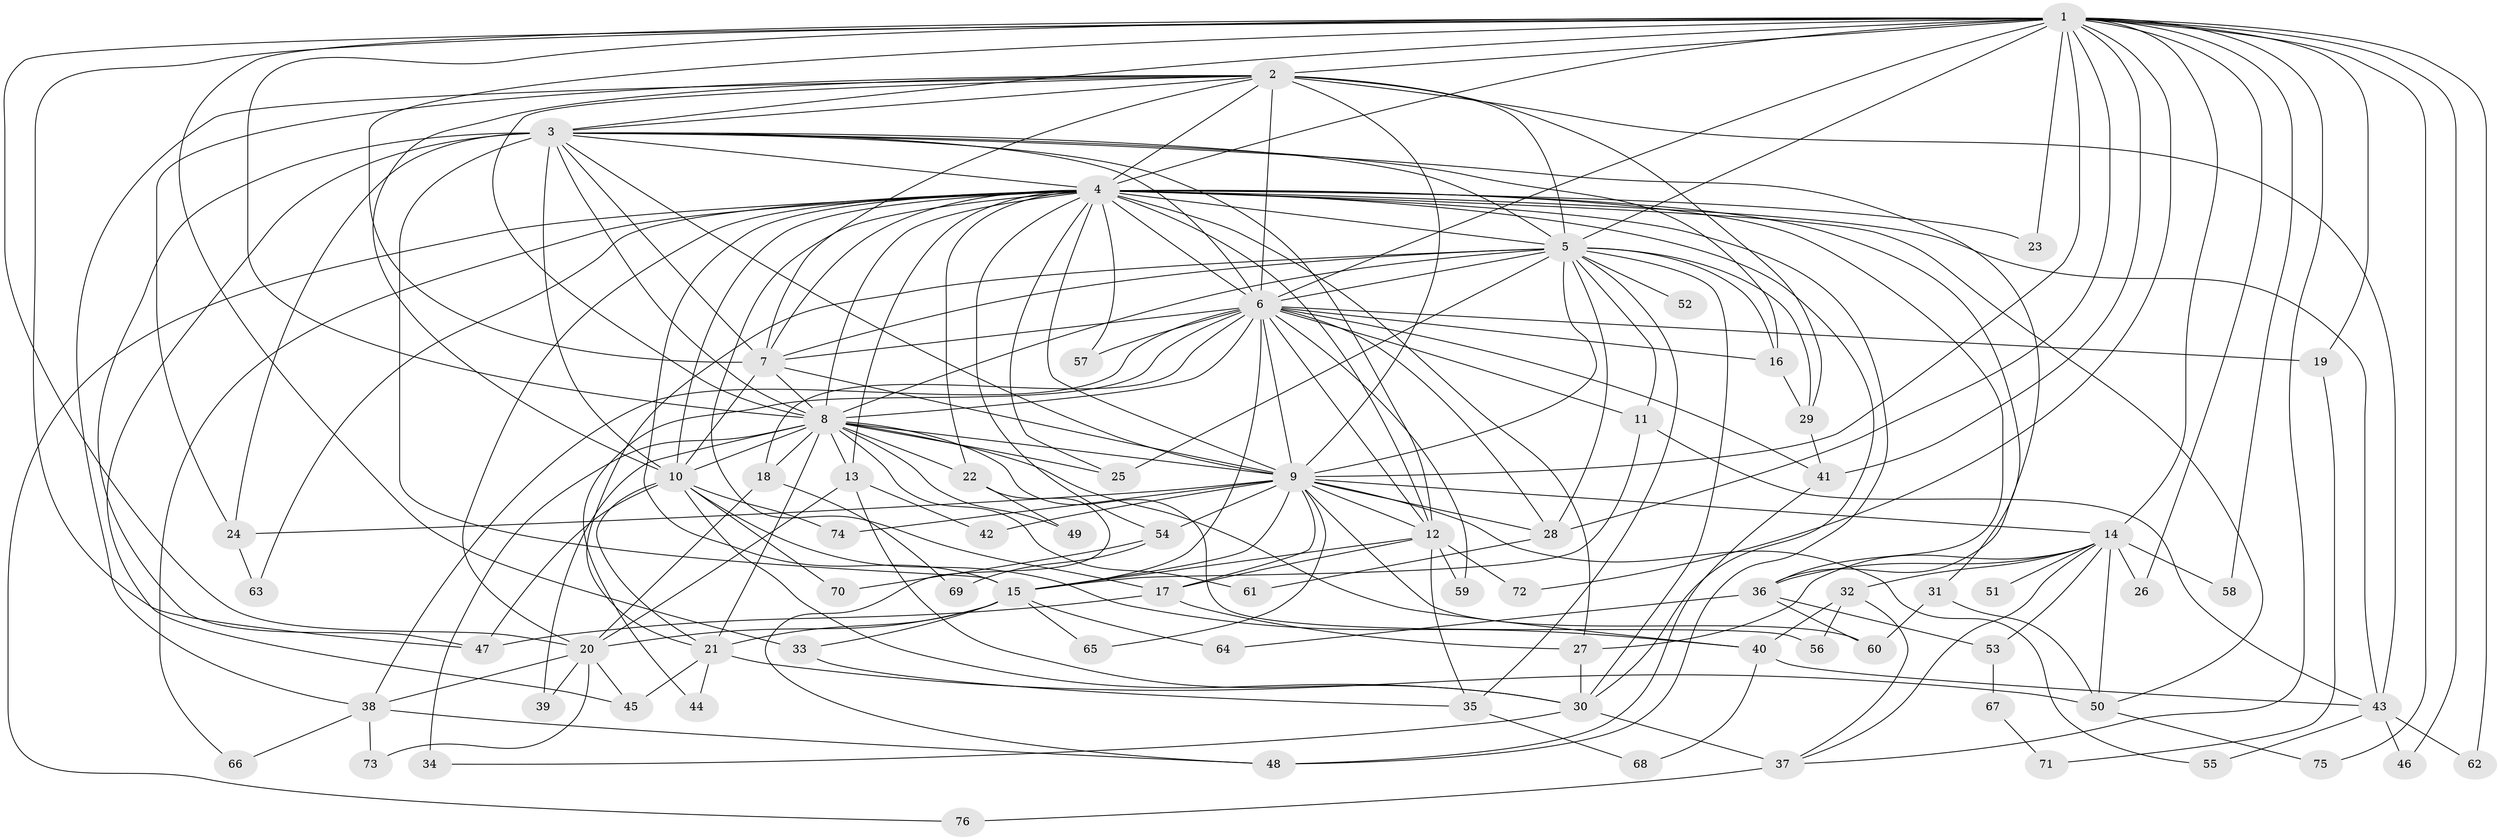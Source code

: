 // original degree distribution, {27: 0.006711409395973154, 21: 0.006711409395973154, 29: 0.006711409395973154, 19: 0.006711409395973154, 22: 0.013422818791946308, 23: 0.006711409395973154, 17: 0.006711409395973154, 28: 0.006711409395973154, 31: 0.006711409395973154, 2: 0.5302013422818792, 3: 0.18791946308724833, 8: 0.006711409395973154, 5: 0.040268456375838924, 13: 0.006711409395973154, 4: 0.12080536912751678, 9: 0.013422818791946308, 6: 0.026845637583892617}
// Generated by graph-tools (version 1.1) at 2025/34/03/09/25 02:34:53]
// undirected, 76 vertices, 207 edges
graph export_dot {
graph [start="1"]
  node [color=gray90,style=filled];
  1;
  2;
  3;
  4;
  5;
  6;
  7;
  8;
  9;
  10;
  11;
  12;
  13;
  14;
  15;
  16;
  17;
  18;
  19;
  20;
  21;
  22;
  23;
  24;
  25;
  26;
  27;
  28;
  29;
  30;
  31;
  32;
  33;
  34;
  35;
  36;
  37;
  38;
  39;
  40;
  41;
  42;
  43;
  44;
  45;
  46;
  47;
  48;
  49;
  50;
  51;
  52;
  53;
  54;
  55;
  56;
  57;
  58;
  59;
  60;
  61;
  62;
  63;
  64;
  65;
  66;
  67;
  68;
  69;
  70;
  71;
  72;
  73;
  74;
  75;
  76;
  1 -- 2 [weight=1.0];
  1 -- 3 [weight=1.0];
  1 -- 4 [weight=2.0];
  1 -- 5 [weight=1.0];
  1 -- 6 [weight=2.0];
  1 -- 7 [weight=1.0];
  1 -- 8 [weight=1.0];
  1 -- 9 [weight=2.0];
  1 -- 14 [weight=1.0];
  1 -- 19 [weight=1.0];
  1 -- 20 [weight=1.0];
  1 -- 23 [weight=1.0];
  1 -- 26 [weight=1.0];
  1 -- 28 [weight=1.0];
  1 -- 33 [weight=1.0];
  1 -- 37 [weight=1.0];
  1 -- 41 [weight=1.0];
  1 -- 46 [weight=1.0];
  1 -- 47 [weight=1.0];
  1 -- 58 [weight=1.0];
  1 -- 62 [weight=1.0];
  1 -- 72 [weight=1.0];
  1 -- 75 [weight=1.0];
  2 -- 3 [weight=2.0];
  2 -- 4 [weight=3.0];
  2 -- 5 [weight=3.0];
  2 -- 6 [weight=2.0];
  2 -- 7 [weight=1.0];
  2 -- 8 [weight=1.0];
  2 -- 9 [weight=1.0];
  2 -- 10 [weight=1.0];
  2 -- 24 [weight=2.0];
  2 -- 29 [weight=1.0];
  2 -- 38 [weight=1.0];
  2 -- 43 [weight=4.0];
  3 -- 4 [weight=2.0];
  3 -- 5 [weight=1.0];
  3 -- 6 [weight=2.0];
  3 -- 7 [weight=1.0];
  3 -- 8 [weight=2.0];
  3 -- 9 [weight=1.0];
  3 -- 10 [weight=1.0];
  3 -- 12 [weight=1.0];
  3 -- 15 [weight=8.0];
  3 -- 16 [weight=1.0];
  3 -- 24 [weight=2.0];
  3 -- 36 [weight=2.0];
  3 -- 45 [weight=1.0];
  3 -- 47 [weight=1.0];
  4 -- 5 [weight=2.0];
  4 -- 6 [weight=2.0];
  4 -- 7 [weight=2.0];
  4 -- 8 [weight=2.0];
  4 -- 9 [weight=2.0];
  4 -- 10 [weight=1.0];
  4 -- 12 [weight=1.0];
  4 -- 13 [weight=2.0];
  4 -- 15 [weight=1.0];
  4 -- 17 [weight=1.0];
  4 -- 20 [weight=1.0];
  4 -- 22 [weight=2.0];
  4 -- 23 [weight=1.0];
  4 -- 25 [weight=1.0];
  4 -- 27 [weight=1.0];
  4 -- 30 [weight=1.0];
  4 -- 31 [weight=1.0];
  4 -- 36 [weight=1.0];
  4 -- 43 [weight=3.0];
  4 -- 48 [weight=1.0];
  4 -- 50 [weight=1.0];
  4 -- 54 [weight=3.0];
  4 -- 57 [weight=1.0];
  4 -- 63 [weight=1.0];
  4 -- 66 [weight=1.0];
  4 -- 76 [weight=1.0];
  5 -- 6 [weight=1.0];
  5 -- 7 [weight=1.0];
  5 -- 8 [weight=1.0];
  5 -- 9 [weight=1.0];
  5 -- 11 [weight=1.0];
  5 -- 16 [weight=1.0];
  5 -- 21 [weight=1.0];
  5 -- 25 [weight=1.0];
  5 -- 28 [weight=1.0];
  5 -- 29 [weight=1.0];
  5 -- 30 [weight=1.0];
  5 -- 35 [weight=1.0];
  5 -- 52 [weight=1.0];
  6 -- 7 [weight=1.0];
  6 -- 8 [weight=2.0];
  6 -- 9 [weight=1.0];
  6 -- 11 [weight=1.0];
  6 -- 12 [weight=1.0];
  6 -- 15 [weight=1.0];
  6 -- 16 [weight=1.0];
  6 -- 18 [weight=1.0];
  6 -- 19 [weight=1.0];
  6 -- 28 [weight=1.0];
  6 -- 38 [weight=2.0];
  6 -- 41 [weight=1.0];
  6 -- 44 [weight=1.0];
  6 -- 57 [weight=1.0];
  6 -- 59 [weight=1.0];
  7 -- 8 [weight=2.0];
  7 -- 9 [weight=1.0];
  7 -- 10 [weight=7.0];
  8 -- 9 [weight=1.0];
  8 -- 10 [weight=2.0];
  8 -- 13 [weight=2.0];
  8 -- 18 [weight=1.0];
  8 -- 21 [weight=2.0];
  8 -- 22 [weight=1.0];
  8 -- 25 [weight=1.0];
  8 -- 34 [weight=2.0];
  8 -- 39 [weight=1.0];
  8 -- 40 [weight=1.0];
  8 -- 49 [weight=1.0];
  8 -- 56 [weight=1.0];
  8 -- 61 [weight=1.0];
  9 -- 12 [weight=1.0];
  9 -- 14 [weight=1.0];
  9 -- 15 [weight=1.0];
  9 -- 17 [weight=1.0];
  9 -- 24 [weight=1.0];
  9 -- 28 [weight=1.0];
  9 -- 42 [weight=1.0];
  9 -- 54 [weight=1.0];
  9 -- 55 [weight=1.0];
  9 -- 60 [weight=1.0];
  9 -- 65 [weight=1.0];
  9 -- 74 [weight=1.0];
  10 -- 21 [weight=1.0];
  10 -- 30 [weight=2.0];
  10 -- 40 [weight=1.0];
  10 -- 47 [weight=1.0];
  10 -- 70 [weight=1.0];
  10 -- 74 [weight=1.0];
  11 -- 15 [weight=1.0];
  11 -- 43 [weight=1.0];
  12 -- 15 [weight=1.0];
  12 -- 17 [weight=1.0];
  12 -- 35 [weight=1.0];
  12 -- 59 [weight=1.0];
  12 -- 72 [weight=1.0];
  13 -- 20 [weight=1.0];
  13 -- 30 [weight=1.0];
  13 -- 42 [weight=1.0];
  14 -- 26 [weight=1.0];
  14 -- 27 [weight=1.0];
  14 -- 32 [weight=1.0];
  14 -- 36 [weight=1.0];
  14 -- 37 [weight=1.0];
  14 -- 50 [weight=1.0];
  14 -- 51 [weight=1.0];
  14 -- 53 [weight=1.0];
  14 -- 58 [weight=1.0];
  15 -- 20 [weight=1.0];
  15 -- 21 [weight=1.0];
  15 -- 33 [weight=1.0];
  15 -- 64 [weight=1.0];
  15 -- 65 [weight=1.0];
  16 -- 29 [weight=2.0];
  17 -- 27 [weight=2.0];
  17 -- 47 [weight=1.0];
  18 -- 20 [weight=1.0];
  18 -- 69 [weight=1.0];
  19 -- 71 [weight=1.0];
  20 -- 38 [weight=1.0];
  20 -- 39 [weight=1.0];
  20 -- 45 [weight=1.0];
  20 -- 73 [weight=1.0];
  21 -- 44 [weight=1.0];
  21 -- 45 [weight=1.0];
  21 -- 50 [weight=1.0];
  22 -- 48 [weight=1.0];
  22 -- 49 [weight=1.0];
  24 -- 63 [weight=1.0];
  27 -- 30 [weight=1.0];
  28 -- 61 [weight=1.0];
  29 -- 41 [weight=2.0];
  30 -- 34 [weight=1.0];
  30 -- 37 [weight=2.0];
  31 -- 50 [weight=1.0];
  31 -- 60 [weight=1.0];
  32 -- 37 [weight=1.0];
  32 -- 40 [weight=1.0];
  32 -- 56 [weight=1.0];
  33 -- 35 [weight=1.0];
  35 -- 68 [weight=1.0];
  36 -- 53 [weight=1.0];
  36 -- 60 [weight=1.0];
  36 -- 64 [weight=1.0];
  37 -- 76 [weight=1.0];
  38 -- 48 [weight=1.0];
  38 -- 66 [weight=1.0];
  38 -- 73 [weight=1.0];
  40 -- 43 [weight=1.0];
  40 -- 68 [weight=1.0];
  41 -- 48 [weight=1.0];
  43 -- 46 [weight=1.0];
  43 -- 55 [weight=1.0];
  43 -- 62 [weight=1.0];
  50 -- 75 [weight=1.0];
  53 -- 67 [weight=1.0];
  54 -- 69 [weight=1.0];
  54 -- 70 [weight=1.0];
  67 -- 71 [weight=1.0];
}
